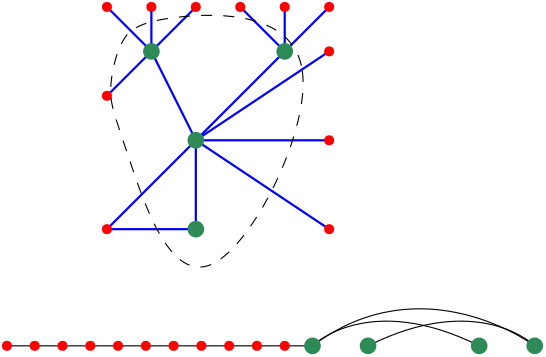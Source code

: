 <?xml version="1.0"?>
<!DOCTYPE ipe SYSTEM "ipe.dtd">
<ipe version="70218" creator="Ipe 7.2.29">
<info created="D:20240806180408" modified="D:20240806181703"/>
<ipestyle name="basic">
<symbol name="arrow/arc(spx)">
<path stroke="sym-stroke" fill="sym-stroke" pen="sym-pen">
0 0 m
-1 0.333 l
-1 -0.333 l
h
</path>
</symbol>
<symbol name="arrow/farc(spx)">
<path stroke="sym-stroke" fill="white" pen="sym-pen">
0 0 m
-1 0.333 l
-1 -0.333 l
h
</path>
</symbol>
<symbol name="arrow/ptarc(spx)">
<path stroke="sym-stroke" fill="sym-stroke" pen="sym-pen">
0 0 m
-1 0.333 l
-0.8 0 l
-1 -0.333 l
h
</path>
</symbol>
<symbol name="arrow/fptarc(spx)">
<path stroke="sym-stroke" fill="white" pen="sym-pen">
0 0 m
-1 0.333 l
-0.8 0 l
-1 -0.333 l
h
</path>
</symbol>
<symbol name="mark/circle(sx)" transformations="translations">
<path fill="sym-stroke">
0.6 0 0 0.6 0 0 e
0.4 0 0 0.4 0 0 e
</path>
</symbol>
<symbol name="mark/disk(sx)" transformations="translations">
<path fill="sym-stroke">
0.6 0 0 0.6 0 0 e
</path>
</symbol>
<symbol name="mark/fdisk(sfx)" transformations="translations">
<group>
<path fill="sym-fill">
0.5 0 0 0.5 0 0 e
</path>
<path fill="sym-stroke" fillrule="eofill">
0.6 0 0 0.6 0 0 e
0.4 0 0 0.4 0 0 e
</path>
</group>
</symbol>
<symbol name="mark/box(sx)" transformations="translations">
<path fill="sym-stroke" fillrule="eofill">
-0.6 -0.6 m
0.6 -0.6 l
0.6 0.6 l
-0.6 0.6 l
h
-0.4 -0.4 m
0.4 -0.4 l
0.4 0.4 l
-0.4 0.4 l
h
</path>
</symbol>
<symbol name="mark/square(sx)" transformations="translations">
<path fill="sym-stroke">
-0.6 -0.6 m
0.6 -0.6 l
0.6 0.6 l
-0.6 0.6 l
h
</path>
</symbol>
<symbol name="mark/fsquare(sfx)" transformations="translations">
<group>
<path fill="sym-fill">
-0.5 -0.5 m
0.5 -0.5 l
0.5 0.5 l
-0.5 0.5 l
h
</path>
<path fill="sym-stroke" fillrule="eofill">
-0.6 -0.6 m
0.6 -0.6 l
0.6 0.6 l
-0.6 0.6 l
h
-0.4 -0.4 m
0.4 -0.4 l
0.4 0.4 l
-0.4 0.4 l
h
</path>
</group>
</symbol>
<symbol name="mark/cross(sx)" transformations="translations">
<group>
<path fill="sym-stroke">
-0.43 -0.57 m
0.57 0.43 l
0.43 0.57 l
-0.57 -0.43 l
h
</path>
<path fill="sym-stroke">
-0.43 0.57 m
0.57 -0.43 l
0.43 -0.57 l
-0.57 0.43 l
h
</path>
</group>
</symbol>
<symbol name="arrow/fnormal(spx)">
<path stroke="sym-stroke" fill="white" pen="sym-pen">
0 0 m
-1 0.333 l
-1 -0.333 l
h
</path>
</symbol>
<symbol name="arrow/pointed(spx)">
<path stroke="sym-stroke" fill="sym-stroke" pen="sym-pen">
0 0 m
-1 0.333 l
-0.8 0 l
-1 -0.333 l
h
</path>
</symbol>
<symbol name="arrow/fpointed(spx)">
<path stroke="sym-stroke" fill="white" pen="sym-pen">
0 0 m
-1 0.333 l
-0.8 0 l
-1 -0.333 l
h
</path>
</symbol>
<symbol name="arrow/linear(spx)">
<path stroke="sym-stroke" pen="sym-pen">
-1 0.333 m
0 0 l
-1 -0.333 l
</path>
</symbol>
<symbol name="arrow/fdouble(spx)">
<path stroke="sym-stroke" fill="white" pen="sym-pen">
0 0 m
-1 0.333 l
-1 -0.333 l
h
-1 0 m
-2 0.333 l
-2 -0.333 l
h
</path>
</symbol>
<symbol name="arrow/double(spx)">
<path stroke="sym-stroke" fill="sym-stroke" pen="sym-pen">
0 0 m
-1 0.333 l
-1 -0.333 l
h
-1 0 m
-2 0.333 l
-2 -0.333 l
h
</path>
</symbol>
<symbol name="arrow/mid-normal(spx)">
<path stroke="sym-stroke" fill="sym-stroke" pen="sym-pen">
0.5 0 m
-0.5 0.333 l
-0.5 -0.333 l
h
</path>
</symbol>
<symbol name="arrow/mid-fnormal(spx)">
<path stroke="sym-stroke" fill="white" pen="sym-pen">
0.5 0 m
-0.5 0.333 l
-0.5 -0.333 l
h
</path>
</symbol>
<symbol name="arrow/mid-pointed(spx)">
<path stroke="sym-stroke" fill="sym-stroke" pen="sym-pen">
0.5 0 m
-0.5 0.333 l
-0.3 0 l
-0.5 -0.333 l
h
</path>
</symbol>
<symbol name="arrow/mid-fpointed(spx)">
<path stroke="sym-stroke" fill="white" pen="sym-pen">
0.5 0 m
-0.5 0.333 l
-0.3 0 l
-0.5 -0.333 l
h
</path>
</symbol>
<symbol name="arrow/mid-double(spx)">
<path stroke="sym-stroke" fill="sym-stroke" pen="sym-pen">
1 0 m
0 0.333 l
0 -0.333 l
h
0 0 m
-1 0.333 l
-1 -0.333 l
h
</path>
</symbol>
<symbol name="arrow/mid-fdouble(spx)">
<path stroke="sym-stroke" fill="white" pen="sym-pen">
1 0 m
0 0.333 l
0 -0.333 l
h
0 0 m
-1 0.333 l
-1 -0.333 l
h
</path>
</symbol>
<anglesize name="22.5 deg" value="22.5"/>
<anglesize name="30 deg" value="30"/>
<anglesize name="45 deg" value="45"/>
<anglesize name="60 deg" value="60"/>
<anglesize name="90 deg" value="90"/>
<arrowsize name="large" value="10"/>
<arrowsize name="small" value="5"/>
<arrowsize name="tiny" value="3"/>
<color name="blue" value="0 0 1"/>
<color name="brown" value="0.647 0.165 0.165"/>
<color name="darkblue" value="0 0 0.545"/>
<color name="darkcyan" value="0 0.545 0.545"/>
<color name="darkgray" value="0.663"/>
<color name="darkgreen" value="0 0.392 0"/>
<color name="darkmagenta" value="0.545 0 0.545"/>
<color name="darkorange" value="1 0.549 0"/>
<color name="darkred" value="0.545 0 0"/>
<color name="gold" value="1 0.843 0"/>
<color name="gray" value="0.745"/>
<color name="green" value="0 1 0"/>
<color name="lightblue" value="0.678 0.847 0.902"/>
<color name="lightcyan" value="0.878 1 1"/>
<color name="lightgray" value="0.827"/>
<color name="lightgreen" value="0.565 0.933 0.565"/>
<color name="lightyellow" value="1 1 0.878"/>
<color name="navy" value="0 0 0.502"/>
<color name="orange" value="1 0.647 0"/>
<color name="pink" value="1 0.753 0.796"/>
<color name="purple" value="0.627 0.125 0.941"/>
<color name="red" value="1 0 0"/>
<color name="seagreen" value="0.18 0.545 0.341"/>
<color name="turquoise" value="0.251 0.878 0.816"/>
<color name="violet" value="0.933 0.51 0.933"/>
<color name="yellow" value="1 1 0"/>
<dashstyle name="dash dot dotted" value="[4 2 1 2 1 2] 0"/>
<dashstyle name="dash dotted" value="[4 2 1 2] 0"/>
<dashstyle name="dashed" value="[4] 0"/>
<dashstyle name="dotted" value="[1 3] 0"/>
<gridsize name="10 pts (~3.5 mm)" value="10"/>
<gridsize name="14 pts (~5 mm)" value="14"/>
<gridsize name="16 pts (~6 mm)" value="16"/>
<gridsize name="20 pts (~7 mm)" value="20"/>
<gridsize name="28 pts (~10 mm)" value="28"/>
<gridsize name="32 pts (~12 mm)" value="32"/>
<gridsize name="4 pts" value="4"/>
<gridsize name="56 pts (~20 mm)" value="56"/>
<gridsize name="8 pts (~3 mm)" value="8"/>
<opacity name="10%" value="0.1"/>
<opacity name="30%" value="0.3"/>
<opacity name="50%" value="0.5"/>
<opacity name="75%" value="0.75"/>
<pen name="fat" value="1.2"/>
<pen name="heavier" value="0.8"/>
<pen name="ultrafat" value="2"/>
<symbolsize name="large" value="5"/>
<symbolsize name="small" value="2"/>
<symbolsize name="tiny" value="1.1"/>
<textsize name="Huge" value="\Huge"/>
<textsize name="LARGE" value="\LARGE"/>
<textsize name="Large" value="\Large"/>
<textsize name="footnote" value="\footnotesize"/>
<textsize name="huge" value="\huge"/>
<textsize name="large" value="\large"/>
<textsize name="script" value="\scriptsize"/>
<textsize name="small" value="\small"/>
<textsize name="tiny" value="\tiny"/>
<textstyle name="center" begin="\begin{center}" end="\end{center}"/>
<textstyle name="item" begin="\begin{itemize}\item{}" end="\end{itemize}"/>
<textstyle name="itemize" begin="\begin{itemize}" end="\end{itemize}"/>
<tiling name="falling" angle="-60" step="4" width="1"/>
<tiling name="rising" angle="30" step="4" width="1"/>
</ipestyle>
<page>
<layer name="alpha"/>
<view layers="alpha" active="alpha"/>
<path layer="alpha" matrix="1 0 0 1 -150 -90" stroke="black">
210 720 m
220 720 l
</path>
<path matrix="1 0 0 1 -150 -90" stroke="black">
220 720 m
230 720 l
</path>
<path matrix="1 0 0 1 -150 -90" stroke="black">
230 720 m
240 720 l
</path>
<path matrix="1 0 0 1 -150 -90" stroke="black">
240 720 m
250 720 l
</path>
<path matrix="1 0 0 1 -150 -90" stroke="black">
250 720 m
260 720 l
</path>
<path matrix="1 0 0 1 -150 -90" stroke="black">
260 720 m
270 720 l
</path>
<path matrix="1 0 0 1 -150 -90" stroke="black">
270 720 m
280 720 l
</path>
<path matrix="1 0 0 1 -150 -90" stroke="black">
280 720 m
290 720 l
</path>
<path matrix="1 0 0 1 -150 -90" stroke="black">
290 720 m
300 720 l
</path>
<path matrix="1 0 0 1 -150 -90" stroke="black">
300 720 m
310 720 l
</path>
<path matrix="1 0 0 1 -150 -90" stroke="black">
310 720 m
320 720 l
</path>
<path matrix="1 0 0 1 -150 -90" stroke="black">
320 720 m
360 750
400 720
400 720 c
</path>
<path matrix="1 0 0 1 -150 -90" stroke="black">
340 720 m
380 740
400 720
400 720 c
</path>
<path matrix="1 0 0 1 -150 -90" stroke="black">
380 720 m
340 740
320 720
320 720 c
</path>
<path stroke="blue" pen="heavier">
128 704 m
160 736 l
</path>
<path stroke="blue" pen="heavier">
128 704 m
112 736 l
</path>
<path matrix="1 0 0 1 -16 0" stroke="blue" pen="heavier">
112 720 m
128 736 l
</path>
<path matrix="1 0 0 1 -16 0" stroke="blue" pen="heavier">
112 752 m
128 736 l
</path>
<path matrix="1 0 0 1 -16 0" stroke="blue" pen="heavier">
128 736 m
128 752 l
</path>
<path matrix="1 0 0 1 -16 0" stroke="blue" pen="heavier">
128 736 m
144 752 l
</path>
<path stroke="blue" pen="heavier">
128 704 m
176 736 l
</path>
<use matrix="1 0 0 1 -16 32" name="mark/disk(sx)" pos="128 704" size="large" stroke="seagreen"/>
<path stroke="blue" pen="heavier">
96 672 m
128 704 l
</path>
<path stroke="blue" pen="heavier">
96 672 m
128 672 l
</path>
<path stroke="blue" pen="heavier">
128 672 m
128 704 l
</path>
<path stroke="blue" pen="heavier">
128 704 m
176 672 l
</path>
<path stroke="blue" pen="heavier">
128 704 m
176 704 l
</path>
<use name="mark/disk(sx)" pos="128 704" size="large" stroke="seagreen"/>
<use name="mark/disk(sx)" pos="96 672" size="normal" stroke="red"/>
<use name="mark/disk(sx)" pos="128 672" size="large" stroke="seagreen"/>
<use name="mark/disk(sx)" pos="176 672" size="normal" stroke="red"/>
<use name="mark/disk(sx)" pos="176 704" size="normal" stroke="red"/>
<use name="mark/disk(sx)" pos="176 736" size="normal" stroke="red"/>
<use matrix="1 0 0 1 -80 -16" name="mark/disk(sx)" pos="176 736" size="normal" stroke="red"/>
<use matrix="1 0 0 1 -80 16" name="mark/disk(sx)" pos="176 736" size="normal" stroke="red"/>
<use matrix="1 0 0 1 -64 16" name="mark/disk(sx)" pos="176 736" size="normal" stroke="red"/>
<use matrix="1 0 0 1 -48 16" name="mark/disk(sx)" pos="176 736" size="normal" stroke="red"/>
<path matrix="1 0 0 1 32 0" stroke="blue" pen="heavier">
112 752 m
128 736 l
</path>
<path matrix="1 0 0 1 32 0" stroke="blue" pen="heavier">
128 736 m
128 752 l
</path>
<path matrix="1 0 0 1 32 0" stroke="blue" pen="heavier">
128 736 m
144 752 l
</path>
<use matrix="1 0 0 1 32 32" name="mark/disk(sx)" pos="128 704" size="large" stroke="seagreen"/>
<use matrix="1 0 0 1 -32 16" name="mark/disk(sx)" pos="176 736" size="normal" stroke="red"/>
<use matrix="1 0 0 1 -16 16" name="mark/disk(sx)" pos="176 736" size="normal" stroke="red"/>
<use matrix="1 0 0 1 0 16" name="mark/disk(sx)" pos="176 736" size="normal" stroke="red"/>
<path stroke="black" dash="dashed">
110 750
190 750
128 624
100 710
96 720
100 740 u
</path>
<use matrix="1 0 0 1 -150 -90" name="mark/disk(sx)" pos="320 720" size="large" stroke="seagreen"/>
<use matrix="1 0 0 1 -150 -90" name="mark/disk(sx)" pos="400 720" size="large" stroke="seagreen"/>
<use matrix="1 0 0 1 -150 -90" name="mark/disk(sx)" pos="340 720" size="large" stroke="seagreen"/>
<use matrix="1 0 0 1 -150 -90" name="mark/disk(sx)" pos="380 720" size="large" stroke="seagreen"/>
<use matrix="1 0 0 1 -150 -90" name="mark/disk(sx)" pos="220 720" size="normal" stroke="red"/>
<use matrix="1 0 0 1 -150 -90" name="mark/disk(sx)" pos="230 720" size="normal" stroke="red"/>
<use matrix="1 0 0 1 -150 -90" name="mark/disk(sx)" pos="240 720" size="normal" stroke="red"/>
<use matrix="1 0 0 1 -150 -90" name="mark/disk(sx)" pos="250 720" size="normal" stroke="red"/>
<use matrix="1 0 0 1 -150 -90" name="mark/disk(sx)" pos="260 720" size="normal" stroke="red"/>
<use matrix="1 0 0 1 -150 -90" name="mark/disk(sx)" pos="270 720" size="normal" stroke="red"/>
<use matrix="1 0 0 1 -150 -90" name="mark/disk(sx)" pos="280 720" size="normal" stroke="red"/>
<use matrix="1 0 0 1 -150 -90" name="mark/disk(sx)" pos="290 720" size="normal" stroke="red"/>
<use matrix="1 0 0 1 -150 -90" name="mark/disk(sx)" pos="300 720" size="normal" stroke="red"/>
<use matrix="1 0 0 1 -150 -90" name="mark/disk(sx)" pos="310 720" size="normal" stroke="red"/>
<use matrix="1 0 0 1 -150 -90" name="mark/disk(sx)" pos="210 720" size="normal" stroke="red"/>
<path matrix="1 0 0 1 -150 -90" stroke="black" cap="1">
310 720 m
310 720 l
</path>
</page>
</ipe>
